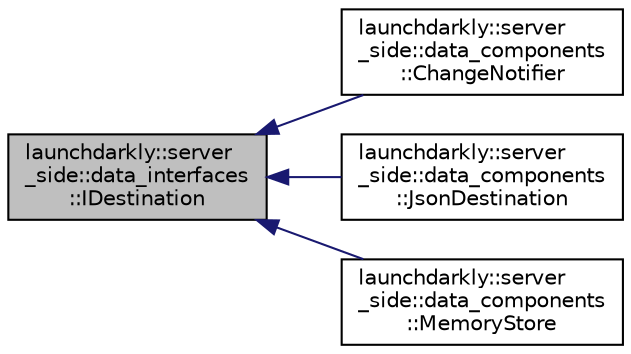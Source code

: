 digraph "launchdarkly::server_side::data_interfaces::IDestination"
{
 // LATEX_PDF_SIZE
  edge [fontname="Helvetica",fontsize="10",labelfontname="Helvetica",labelfontsize="10"];
  node [fontname="Helvetica",fontsize="10",shape=record];
  rankdir="LR";
  Node1 [label="launchdarkly::server\l_side::data_interfaces\l::IDestination",height=0.2,width=0.4,color="black", fillcolor="grey75", style="filled", fontcolor="black",tooltip="IDestination represents a sink for data received by the SDK. A destination may be a database,..."];
  Node1 -> Node2 [dir="back",color="midnightblue",fontsize="10",style="solid"];
  Node2 [label="launchdarkly::server\l_side::data_components\l::ChangeNotifier",height=0.2,width=0.4,color="black", fillcolor="white", style="filled",URL="$classlaunchdarkly_1_1server__side_1_1data__components_1_1ChangeNotifier.html",tooltip=" "];
  Node1 -> Node3 [dir="back",color="midnightblue",fontsize="10",style="solid"];
  Node3 [label="launchdarkly::server\l_side::data_components\l::JsonDestination",height=0.2,width=0.4,color="black", fillcolor="white", style="filled",URL="$classlaunchdarkly_1_1server__side_1_1data__components_1_1JsonDestination.html",tooltip="JsonDestination is responsible for converting flag and segment models into serialized data suitable f..."];
  Node1 -> Node4 [dir="back",color="midnightblue",fontsize="10",style="solid"];
  Node4 [label="launchdarkly::server\l_side::data_components\l::MemoryStore",height=0.2,width=0.4,color="black", fillcolor="white", style="filled",URL="$classlaunchdarkly_1_1server__side_1_1data__components_1_1MemoryStore.html",tooltip=" "];
}
